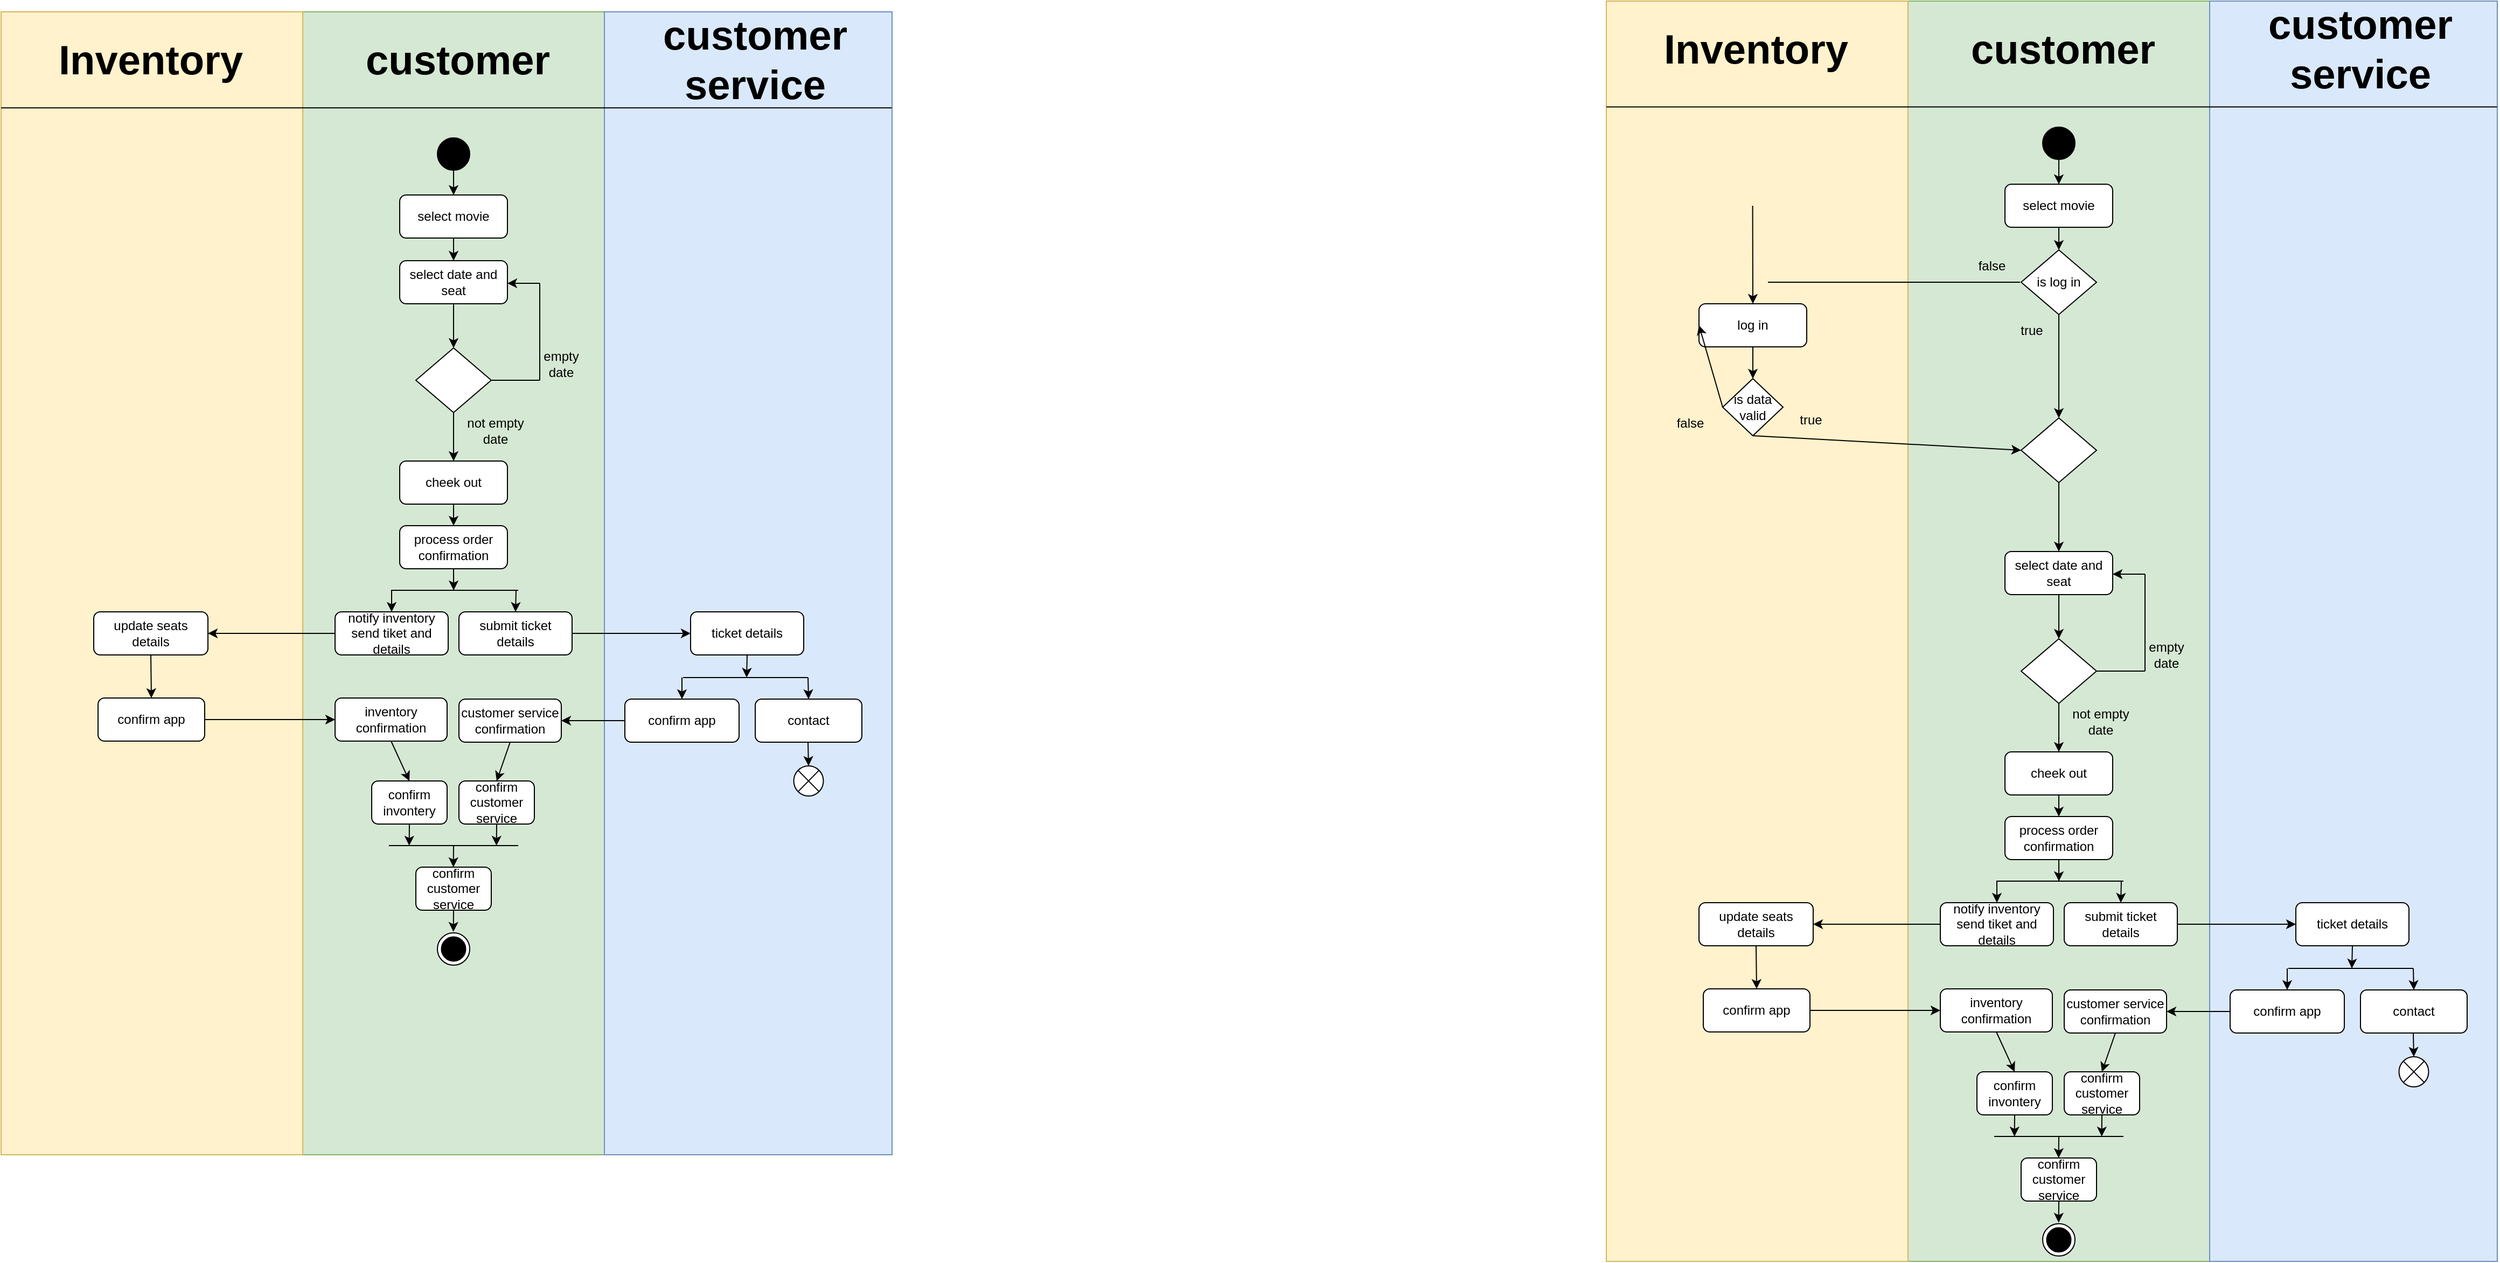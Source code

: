 <mxfile version="25.0.3">
  <diagram name="Page-1" id="kxVPLBATwL-lTFPLtfOb">
    <mxGraphModel dx="934" dy="1694" grid="1" gridSize="10" guides="1" tooltips="1" connect="1" arrows="1" fold="1" page="1" pageScale="1" pageWidth="827" pageHeight="1169" math="0" shadow="0">
      <root>
        <mxCell id="0" />
        <mxCell id="1" parent="0" />
        <mxCell id="Q16-iBj3WvuILZVPS6H7-122" value="" style="verticalLabelPosition=bottom;verticalAlign=top;html=1;shape=mxgraph.basic.rect;fillColor2=none;strokeWidth=1;size=20;indent=5;fillColor=#d5e8d4;strokeColor=#82b366;" parent="1" vertex="1">
          <mxGeometry x="280" width="280" height="1061" as="geometry" />
        </mxCell>
        <mxCell id="Q16-iBj3WvuILZVPS6H7-121" value="" style="verticalLabelPosition=bottom;verticalAlign=top;html=1;shape=mxgraph.basic.rect;fillColor2=none;strokeWidth=1;size=20;indent=5;fillColor=#dae8fc;strokeColor=#6c8ebf;" parent="1" vertex="1">
          <mxGeometry x="560" width="267" height="1061" as="geometry" />
        </mxCell>
        <mxCell id="Q16-iBj3WvuILZVPS6H7-120" value="" style="verticalLabelPosition=bottom;verticalAlign=top;html=1;shape=mxgraph.basic.rect;fillColor2=none;strokeWidth=1;size=20;indent=5;fillColor=#fff2cc;strokeColor=#d6b656;" parent="1" vertex="1">
          <mxGeometry width="280" height="1061" as="geometry" />
        </mxCell>
        <mxCell id="Q16-iBj3WvuILZVPS6H7-2" value="" style="ellipse;whiteSpace=wrap;html=1;aspect=fixed;strokeColor=default;fillColor=#000000;" parent="1" vertex="1">
          <mxGeometry x="405" y="117" width="30" height="30" as="geometry" />
        </mxCell>
        <mxCell id="Q16-iBj3WvuILZVPS6H7-3" value="" style="endArrow=classic;html=1;rounded=0;strokeWidth=1;flowAnimation=0;entryX=0.5;entryY=0;entryDx=0;entryDy=0;exitX=0.5;exitY=1;exitDx=0;exitDy=0;" parent="1" source="Q16-iBj3WvuILZVPS6H7-2" target="Q16-iBj3WvuILZVPS6H7-4" edge="1">
          <mxGeometry width="50" height="50" relative="1" as="geometry">
            <mxPoint x="419.88" y="147" as="sourcePoint" />
            <mxPoint x="419.92" y="167" as="targetPoint" />
          </mxGeometry>
        </mxCell>
        <mxCell id="Q16-iBj3WvuILZVPS6H7-4" value="select movie" style="rounded=1;whiteSpace=wrap;html=1;" parent="1" vertex="1">
          <mxGeometry x="370" y="170" width="100" height="40" as="geometry" />
        </mxCell>
        <mxCell id="Q16-iBj3WvuILZVPS6H7-5" value="" style="endArrow=classic;html=1;rounded=0;entryX=0.5;entryY=0;entryDx=0;entryDy=0;exitX=0.5;exitY=1;exitDx=0;exitDy=0;" parent="1" source="kdGe8gPKuoPQ01e6E0B5-7" target="Q16-iBj3WvuILZVPS6H7-8" edge="1">
          <mxGeometry width="50" height="50" relative="1" as="geometry">
            <mxPoint x="420" y="291" as="sourcePoint" />
            <mxPoint x="420" y="467" as="targetPoint" />
          </mxGeometry>
        </mxCell>
        <mxCell id="Q16-iBj3WvuILZVPS6H7-8" value="cheek out" style="rounded=1;whiteSpace=wrap;html=1;" parent="1" vertex="1">
          <mxGeometry x="370" y="417" width="100" height="40" as="geometry" />
        </mxCell>
        <mxCell id="Q16-iBj3WvuILZVPS6H7-20" value="" style="endArrow=classic;html=1;rounded=0;entryX=0.5;entryY=0;entryDx=0;entryDy=0;exitX=0.5;exitY=1;exitDx=0;exitDy=0;" parent="1" source="Q16-iBj3WvuILZVPS6H7-8" edge="1">
          <mxGeometry width="50" height="50" relative="1" as="geometry">
            <mxPoint x="420" y="457" as="sourcePoint" />
            <mxPoint x="420" y="477" as="targetPoint" />
          </mxGeometry>
        </mxCell>
        <mxCell id="Q16-iBj3WvuILZVPS6H7-90" value="" style="edgeStyle=orthogonalEdgeStyle;rounded=0;orthogonalLoop=1;jettySize=auto;html=1;" parent="1" source="Q16-iBj3WvuILZVPS6H7-45" target="Q16-iBj3WvuILZVPS6H7-51" edge="1">
          <mxGeometry relative="1" as="geometry" />
        </mxCell>
        <mxCell id="Q16-iBj3WvuILZVPS6H7-45" value="process order confirmation" style="rounded=1;whiteSpace=wrap;html=1;shadow=0;glass=0;" parent="1" vertex="1">
          <mxGeometry x="370" y="477" width="100" height="40" as="geometry" />
        </mxCell>
        <mxCell id="Q16-iBj3WvuILZVPS6H7-46" value="" style="endArrow=classic;html=1;rounded=0;exitX=0.5;exitY=1;exitDx=0;exitDy=0;" parent="1" source="Q16-iBj3WvuILZVPS6H7-45" edge="1">
          <mxGeometry width="50" height="50" relative="1" as="geometry">
            <mxPoint x="419.78" y="517" as="sourcePoint" />
            <mxPoint x="420.07" y="537" as="targetPoint" />
          </mxGeometry>
        </mxCell>
        <mxCell id="Q16-iBj3WvuILZVPS6H7-47" value="" style="endArrow=none;html=1;rounded=0;" parent="1" edge="1">
          <mxGeometry width="50" height="50" relative="1" as="geometry">
            <mxPoint x="380" y="537" as="sourcePoint" />
            <mxPoint x="480" y="537" as="targetPoint" />
          </mxGeometry>
        </mxCell>
        <mxCell id="Q16-iBj3WvuILZVPS6H7-49" value="" style="endArrow=classic;html=1;rounded=0;entryX=0.5;entryY=0;entryDx=0;entryDy=0;" parent="1" target="Q16-iBj3WvuILZVPS6H7-50" edge="1">
          <mxGeometry width="50" height="50" relative="1" as="geometry">
            <mxPoint x="478" y="537" as="sourcePoint" />
            <mxPoint x="460.07" y="557" as="targetPoint" />
          </mxGeometry>
        </mxCell>
        <mxCell id="Q16-iBj3WvuILZVPS6H7-50" value="submit ticket details" style="rounded=1;whiteSpace=wrap;html=1;" parent="1" vertex="1">
          <mxGeometry x="425" y="557" width="105" height="40" as="geometry" />
        </mxCell>
        <mxCell id="Q16-iBj3WvuILZVPS6H7-70" value="" style="edgeStyle=orthogonalEdgeStyle;rounded=0;orthogonalLoop=1;jettySize=auto;html=1;exitX=0;exitY=0.5;exitDx=0;exitDy=0;entryX=1;entryY=0.5;entryDx=0;entryDy=0;" parent="1" source="Q16-iBj3WvuILZVPS6H7-51" target="Q16-iBj3WvuILZVPS6H7-69" edge="1">
          <mxGeometry relative="1" as="geometry">
            <mxPoint x="289" y="577" as="sourcePoint" />
          </mxGeometry>
        </mxCell>
        <mxCell id="Q16-iBj3WvuILZVPS6H7-51" value="notify inventory send tiket and details" style="rounded=1;whiteSpace=wrap;html=1;" parent="1" vertex="1">
          <mxGeometry x="310" y="557" width="105" height="40" as="geometry" />
        </mxCell>
        <mxCell id="Q16-iBj3WvuILZVPS6H7-69" value="update seats details" style="rounded=1;whiteSpace=wrap;html=1;" parent="1" vertex="1">
          <mxGeometry x="86" y="557" width="106" height="40" as="geometry" />
        </mxCell>
        <mxCell id="Q16-iBj3WvuILZVPS6H7-82" value="" style="endArrow=classic;html=1;rounded=0;exitX=0.5;exitY=1;exitDx=0;exitDy=0;entryX=0.5;entryY=0;entryDx=0;entryDy=0;" parent="1" source="Q16-iBj3WvuILZVPS6H7-69" edge="1" target="Q16-iBj3WvuILZVPS6H7-89">
          <mxGeometry width="50" height="50" relative="1" as="geometry">
            <mxPoint x="140.39" y="597" as="sourcePoint" />
            <mxPoint x="139" y="617" as="targetPoint" />
          </mxGeometry>
        </mxCell>
        <mxCell id="Q16-iBj3WvuILZVPS6H7-89" value="confirm app" style="rounded=1;whiteSpace=wrap;html=1;" parent="1" vertex="1">
          <mxGeometry x="90" y="637" width="99" height="40" as="geometry" />
        </mxCell>
        <mxCell id="Q16-iBj3WvuILZVPS6H7-94" value="customer service confirmation" style="rounded=1;whiteSpace=wrap;html=1;" parent="1" vertex="1">
          <mxGeometry x="425" y="638" width="95" height="40" as="geometry" />
        </mxCell>
        <mxCell id="Q16-iBj3WvuILZVPS6H7-95" value="inventory confirmation" style="rounded=1;whiteSpace=wrap;html=1;" parent="1" vertex="1">
          <mxGeometry x="310" y="637" width="104" height="40" as="geometry" />
        </mxCell>
        <mxCell id="Q16-iBj3WvuILZVPS6H7-97" value="" style="endArrow=classic;html=1;rounded=0;entryX=0;entryY=0.5;entryDx=0;entryDy=0;exitX=1;exitY=0.5;exitDx=0;exitDy=0;" parent="1" source="Q16-iBj3WvuILZVPS6H7-89" target="Q16-iBj3WvuILZVPS6H7-95" edge="1">
          <mxGeometry width="50" height="50" relative="1" as="geometry">
            <mxPoint x="310" y="657" as="sourcePoint" />
            <mxPoint x="320" y="656.8" as="targetPoint" />
          </mxGeometry>
        </mxCell>
        <mxCell id="Q16-iBj3WvuILZVPS6H7-98" value="" style="endArrow=classic;html=1;rounded=0;exitX=0.5;exitY=1;exitDx=0;exitDy=0;entryX=0.5;entryY=0;entryDx=0;entryDy=0;" parent="1" source="Q16-iBj3WvuILZVPS6H7-94" target="Q16-iBj3WvuILZVPS6H7-101" edge="1">
          <mxGeometry width="50" height="50" relative="1" as="geometry">
            <mxPoint x="459.82" y="677" as="sourcePoint" />
            <mxPoint x="459.82" y="697" as="targetPoint" />
          </mxGeometry>
        </mxCell>
        <mxCell id="Q16-iBj3WvuILZVPS6H7-99" value="" style="endArrow=classic;html=1;rounded=0;exitX=0.5;exitY=1;exitDx=0;exitDy=0;entryX=0.5;entryY=0;entryDx=0;entryDy=0;" parent="1" source="Q16-iBj3WvuILZVPS6H7-95" target="Q16-iBj3WvuILZVPS6H7-102" edge="1">
          <mxGeometry width="50" height="50" relative="1" as="geometry">
            <mxPoint x="379" y="677" as="sourcePoint" />
            <mxPoint x="378.82" y="697" as="targetPoint" />
          </mxGeometry>
        </mxCell>
        <mxCell id="Q16-iBj3WvuILZVPS6H7-101" value="confirm&lt;div&gt;customer service&lt;/div&gt;" style="rounded=1;whiteSpace=wrap;html=1;" parent="1" vertex="1">
          <mxGeometry x="425" y="714" width="70" height="40" as="geometry" />
        </mxCell>
        <mxCell id="Q16-iBj3WvuILZVPS6H7-102" value="confirm&lt;div&gt;invontery&lt;/div&gt;" style="rounded=1;whiteSpace=wrap;html=1;" parent="1" vertex="1">
          <mxGeometry x="344" y="714" width="70" height="40" as="geometry" />
        </mxCell>
        <mxCell id="Q16-iBj3WvuILZVPS6H7-104" value="" style="endArrow=classic;html=1;rounded=0;exitX=0.5;exitY=1;exitDx=0;exitDy=0;" parent="1" source="Q16-iBj3WvuILZVPS6H7-101" edge="1">
          <mxGeometry width="50" height="50" relative="1" as="geometry">
            <mxPoint x="460" y="754" as="sourcePoint" />
            <mxPoint x="459.82" y="774" as="targetPoint" />
          </mxGeometry>
        </mxCell>
        <mxCell id="Q16-iBj3WvuILZVPS6H7-105" value="" style="endArrow=classic;html=1;rounded=0;exitX=0.5;exitY=1;exitDx=0;exitDy=0;" parent="1" source="Q16-iBj3WvuILZVPS6H7-102" edge="1">
          <mxGeometry width="50" height="50" relative="1" as="geometry">
            <mxPoint x="379" y="754" as="sourcePoint" />
            <mxPoint x="378.82" y="774" as="targetPoint" />
          </mxGeometry>
        </mxCell>
        <mxCell id="Q16-iBj3WvuILZVPS6H7-106" value="" style="endArrow=none;html=1;rounded=0;" parent="1" edge="1">
          <mxGeometry width="50" height="50" relative="1" as="geometry">
            <mxPoint x="360" y="774" as="sourcePoint" />
            <mxPoint x="480" y="774" as="targetPoint" />
          </mxGeometry>
        </mxCell>
        <mxCell id="Q16-iBj3WvuILZVPS6H7-107" value="" style="endArrow=classic;html=1;rounded=0;exitX=0.5;exitY=1;exitDx=0;exitDy=0;" parent="1" edge="1">
          <mxGeometry width="50" height="50" relative="1" as="geometry">
            <mxPoint x="420" y="774" as="sourcePoint" />
            <mxPoint x="419.82" y="794" as="targetPoint" />
          </mxGeometry>
        </mxCell>
        <mxCell id="Q16-iBj3WvuILZVPS6H7-108" value="confirm&lt;div&gt;customer service&lt;/div&gt;" style="rounded=1;whiteSpace=wrap;html=1;" parent="1" vertex="1">
          <mxGeometry x="385" y="794" width="70" height="40" as="geometry" />
        </mxCell>
        <mxCell id="Q16-iBj3WvuILZVPS6H7-111" value="" style="endArrow=classic;html=1;rounded=0;exitX=0.5;exitY=1;exitDx=0;exitDy=0;" parent="1" edge="1">
          <mxGeometry width="50" height="50" relative="1" as="geometry">
            <mxPoint x="420" y="834" as="sourcePoint" />
            <mxPoint x="419.82" y="854" as="targetPoint" />
            <Array as="points">
              <mxPoint x="420" y="834" />
            </Array>
          </mxGeometry>
        </mxCell>
        <mxCell id="Q16-iBj3WvuILZVPS6H7-124" value="" style="endArrow=none;html=1;rounded=0;entryX=0.999;entryY=0.084;entryDx=0;entryDy=0;entryPerimeter=0;exitX=0;exitY=0.084;exitDx=0;exitDy=0;exitPerimeter=0;" parent="1" source="Q16-iBj3WvuILZVPS6H7-120" target="Q16-iBj3WvuILZVPS6H7-121" edge="1">
          <mxGeometry width="50" height="50" relative="1" as="geometry">
            <mxPoint x="2" y="100" as="sourcePoint" />
            <mxPoint x="823.126" y="96.551" as="targetPoint" />
          </mxGeometry>
        </mxCell>
        <mxCell id="Q16-iBj3WvuILZVPS6H7-125" value="&lt;font&gt;Inventory&lt;/font&gt;" style="text;html=1;align=center;verticalAlign=middle;whiteSpace=wrap;rounded=0;fontStyle=1;fontSize=38;" parent="1" vertex="1">
          <mxGeometry x="43" y="30" width="192" height="30" as="geometry" />
        </mxCell>
        <mxCell id="Q16-iBj3WvuILZVPS6H7-126" value="&lt;font&gt;customer&lt;/font&gt;&lt;span style=&quot;color: rgba(0, 0, 0, 0); font-family: monospace; font-weight: 400; text-align: start; text-wrap-mode: nowrap; font-size: 0px;&quot;&gt;%3CmxGraphModel%3E%3Croot%3E%3CmxCell%20id%3D%220%22%2F%3E%3CmxCell%20id%3D%221%22%20parent%3D%220%22%2F%3E%3CmxCell%20id%3D%222%22%20value%3D%22%26lt%3Bfont%26gt%3BInventory%26lt%3B%2Ffont%26gt%3B%22%20style%3D%22text%3Bhtml%3D1%3Balign%3Dcenter%3BverticalAlign%3Dmiddle%3BwhiteSpace%3Dwrap%3Brounded%3D0%3BfontStyle%3D1%3BfontSize%3D38%3B%22%20vertex%3D%221%22%20parent%3D%221%22%3E%3CmxGeometry%20x%3D%2243%22%20y%3D%2230%22%20width%3D%22192%22%20height%3D%2230%22%20as%3D%22geometry%22%2F%3E%3C%2FmxCell%3E%3C%2Froot%3E%3C%2FmxGraphModel%3E&lt;/span&gt;" style="text;html=1;align=center;verticalAlign=middle;whiteSpace=wrap;rounded=0;fontStyle=1;fontSize=38;" parent="1" vertex="1">
          <mxGeometry x="328" y="30" width="192" height="30" as="geometry" />
        </mxCell>
        <mxCell id="Q16-iBj3WvuILZVPS6H7-127" value="customer service" style="text;html=1;align=center;verticalAlign=middle;whiteSpace=wrap;rounded=0;fontStyle=1;fontSize=38;" parent="1" vertex="1">
          <mxGeometry x="604" y="30" width="192" height="30" as="geometry" />
        </mxCell>
        <mxCell id="Q16-iBj3WvuILZVPS6H7-129" value="" style="ellipse;whiteSpace=wrap;html=1;aspect=fixed;fillColor=#FFFFFF;" parent="1" vertex="1">
          <mxGeometry x="405" y="855" width="30" height="30" as="geometry" />
        </mxCell>
        <mxCell id="uWAsY4eUGRDvIrfDlokK-1" value="" style="endArrow=classic;html=1;rounded=0;exitX=1;exitY=0.5;exitDx=0;exitDy=0;entryX=0;entryY=0.5;entryDx=0;entryDy=0;" parent="1" source="Q16-iBj3WvuILZVPS6H7-50" target="uWAsY4eUGRDvIrfDlokK-2" edge="1">
          <mxGeometry width="50" height="50" relative="1" as="geometry">
            <mxPoint x="560" y="590" as="sourcePoint" />
            <mxPoint x="610" y="540" as="targetPoint" />
          </mxGeometry>
        </mxCell>
        <mxCell id="uWAsY4eUGRDvIrfDlokK-2" value="ticket details" style="rounded=1;whiteSpace=wrap;html=1;" parent="1" vertex="1">
          <mxGeometry x="640" y="557" width="105" height="40" as="geometry" />
        </mxCell>
        <mxCell id="uWAsY4eUGRDvIrfDlokK-3" value="" style="endArrow=classic;html=1;rounded=0;exitX=0.5;exitY=1;exitDx=0;exitDy=0;" parent="1" source="uWAsY4eUGRDvIrfDlokK-2" edge="1">
          <mxGeometry width="50" height="50" relative="1" as="geometry">
            <mxPoint x="692.5" y="594" as="sourcePoint" />
            <mxPoint x="692" y="618" as="targetPoint" />
          </mxGeometry>
        </mxCell>
        <mxCell id="uWAsY4eUGRDvIrfDlokK-4" value="" style="endArrow=none;html=1;rounded=0;" parent="1" edge="1">
          <mxGeometry width="50" height="50" relative="1" as="geometry">
            <mxPoint x="633" y="618" as="sourcePoint" />
            <mxPoint x="749" y="618" as="targetPoint" />
          </mxGeometry>
        </mxCell>
        <mxCell id="uWAsY4eUGRDvIrfDlokK-5" value="" style="endArrow=classic;html=1;rounded=0;entryX=0.5;entryY=0;entryDx=0;entryDy=0;" parent="1" target="uWAsY4eUGRDvIrfDlokK-7" edge="1">
          <mxGeometry width="50" height="50" relative="1" as="geometry">
            <mxPoint x="632" y="618" as="sourcePoint" />
            <mxPoint x="652.9" y="638" as="targetPoint" />
          </mxGeometry>
        </mxCell>
        <mxCell id="uWAsY4eUGRDvIrfDlokK-6" value="" style="endArrow=classic;html=1;rounded=0;entryX=0.5;entryY=0;entryDx=0;entryDy=0;" parent="1" target="uWAsY4eUGRDvIrfDlokK-9" edge="1">
          <mxGeometry width="50" height="50" relative="1" as="geometry">
            <mxPoint x="749" y="618" as="sourcePoint" />
            <mxPoint x="749.81" y="638" as="targetPoint" />
          </mxGeometry>
        </mxCell>
        <mxCell id="uWAsY4eUGRDvIrfDlokK-15" value="" style="edgeStyle=orthogonalEdgeStyle;rounded=0;orthogonalLoop=1;jettySize=auto;html=1;" parent="1" source="uWAsY4eUGRDvIrfDlokK-7" target="Q16-iBj3WvuILZVPS6H7-94" edge="1">
          <mxGeometry relative="1" as="geometry" />
        </mxCell>
        <mxCell id="uWAsY4eUGRDvIrfDlokK-7" value="confirm app" style="rounded=1;whiteSpace=wrap;html=1;" parent="1" vertex="1">
          <mxGeometry x="579" y="638" width="106" height="40" as="geometry" />
        </mxCell>
        <mxCell id="uWAsY4eUGRDvIrfDlokK-8" value="" style="endArrow=classic;html=1;rounded=0;entryX=0.5;entryY=0;entryDx=0;entryDy=0;exitX=0.5;exitY=1;exitDx=0;exitDy=0;" parent="1" target="kdGe8gPKuoPQ01e6E0B5-14" edge="1">
          <mxGeometry width="50" height="50" relative="1" as="geometry">
            <mxPoint x="749" y="678" as="sourcePoint" />
            <mxPoint x="749" y="702" as="targetPoint" />
          </mxGeometry>
        </mxCell>
        <mxCell id="uWAsY4eUGRDvIrfDlokK-9" value="contact" style="rounded=1;whiteSpace=wrap;html=1;" parent="1" vertex="1">
          <mxGeometry x="700" y="638" width="99" height="40" as="geometry" />
        </mxCell>
        <mxCell id="kdGe8gPKuoPQ01e6E0B5-1" value="" style="ellipse;whiteSpace=wrap;html=1;aspect=fixed;fillColor=#000000;strokeColor=default;" vertex="1" parent="1">
          <mxGeometry x="408.75" y="858.75" width="22.5" height="22.5" as="geometry" />
        </mxCell>
        <mxCell id="kdGe8gPKuoPQ01e6E0B5-2" value="select date and seat&lt;span style=&quot;color: rgba(0, 0, 0, 0); font-family: monospace; font-size: 0px; text-align: start; text-wrap-mode: nowrap;&quot;&gt;%3CmxGraphModel%3E%3Croot%3E%3CmxCell%20id%3D%220%22%2F%3E%3CmxCell%20id%3D%221%22%20parent%3D%220%22%2F%3E%3CmxCell%20id%3D%222%22%20value%3D%22%22%20style%3D%22endArrow%3Dclassic%3Bhtml%3D1%3Brounded%3D0%3BstrokeWidth%3D1%3BflowAnimation%3D0%3BentryX%3D0.5%3BentryY%3D0%3BentryDx%3D0%3BentryDy%3D0%3BexitX%3D0.5%3BexitY%3D1%3BexitDx%3D0%3BexitDy%3D0%3B%22%20edge%3D%221%22%20parent%3D%221%22%3E%3CmxGeometry%20width%3D%2250%22%20height%3D%2250%22%20relative%3D%221%22%20as%3D%22geometry%22%3E%3CmxPoint%20x%3D%22420%22%20y%3D%22147%22%20as%3D%22sourcePoint%22%2F%3E%3CmxPoint%20x%3D%22420%22%20y%3D%22170%22%20as%3D%22targetPoint%22%2F%3E%3C%2FmxGeometry%3E%3C%2FmxCell%3E%3C%2Froot%3E%3C%2FmxGraphModel%3E&lt;/span&gt;&lt;span style=&quot;color: rgba(0, 0, 0, 0); font-family: monospace; font-size: 0px; text-align: start; text-wrap-mode: nowrap;&quot;&gt;%3CmxGraphModel%3E%3Croot%3E%3CmxCell%20id%3D%220%22%2F%3E%3CmxCell%20id%3D%221%22%20parent%3D%220%22%2F%3E%3CmxCell%20id%3D%222%22%20value%3D%22%22%20style%3D%22endArrow%3Dclassic%3Bhtml%3D1%3Brounded%3D0%3BstrokeWidth%3D1%3BflowAnimation%3D0%3BentryX%3D0.5%3BentryY%3D0%3BentryDx%3D0%3BentryDy%3D0%3BexitX%3D0.5%3BexitY%3D1%3BexitDx%3D0%3BexitDy%3D0%3B%22%20edge%3D%221%22%20parent%3D%221%22%3E%3CmxGeometry%20width%3D%2250%22%20height%3D%2250%22%20relative%3D%221%22%20as%3D%22geometry%22%3E%3CmxPoint%20x%3D%22420%22%20y%3D%22147%22%20as%3D%22sourcePoint%22%2F%3E%3CmxPoint%20x%3D%22420%22%20y%3D%22170%22%20as%3D%22targetPoint%22%2F%3E%3C%2FmxGeometry%3E%3C%2FmxCell%3E%3C%2Froot%3E%3C%2FmxGraphModel%3E&lt;/span&gt;" style="rounded=1;whiteSpace=wrap;html=1;" vertex="1" parent="1">
          <mxGeometry x="370" y="231" width="100" height="40" as="geometry" />
        </mxCell>
        <mxCell id="kdGe8gPKuoPQ01e6E0B5-4" value="" style="endArrow=classic;html=1;rounded=0;strokeWidth=1;flowAnimation=0;entryX=0.5;entryY=0;entryDx=0;entryDy=0;exitX=0.5;exitY=1;exitDx=0;exitDy=0;" edge="1" parent="1" source="Q16-iBj3WvuILZVPS6H7-4" target="kdGe8gPKuoPQ01e6E0B5-2">
          <mxGeometry width="50" height="50" relative="1" as="geometry">
            <mxPoint x="430" y="210" as="sourcePoint" />
            <mxPoint x="430" y="233" as="targetPoint" />
          </mxGeometry>
        </mxCell>
        <mxCell id="kdGe8gPKuoPQ01e6E0B5-7" value="" style="rhombus;whiteSpace=wrap;html=1;" vertex="1" parent="1">
          <mxGeometry x="385" y="312" width="70" height="60" as="geometry" />
        </mxCell>
        <mxCell id="kdGe8gPKuoPQ01e6E0B5-8" value="" style="endArrow=classic;html=1;rounded=0;entryX=0.5;entryY=0;entryDx=0;entryDy=0;exitX=0.5;exitY=1;exitDx=0;exitDy=0;" edge="1" parent="1" source="kdGe8gPKuoPQ01e6E0B5-2" target="kdGe8gPKuoPQ01e6E0B5-7">
          <mxGeometry width="50" height="50" relative="1" as="geometry">
            <mxPoint x="420" y="330" as="sourcePoint" />
            <mxPoint x="430" y="535" as="targetPoint" />
          </mxGeometry>
        </mxCell>
        <mxCell id="kdGe8gPKuoPQ01e6E0B5-9" value="" style="endArrow=classic;html=1;rounded=0;entryX=1;entryY=0.5;entryDx=0;entryDy=0;" edge="1" parent="1">
          <mxGeometry width="50" height="50" relative="1" as="geometry">
            <mxPoint x="500" y="252" as="sourcePoint" />
            <mxPoint x="470" y="252" as="targetPoint" />
          </mxGeometry>
        </mxCell>
        <mxCell id="kdGe8gPKuoPQ01e6E0B5-10" value="" style="endArrow=none;html=1;rounded=0;exitX=1;exitY=0.5;exitDx=0;exitDy=0;" edge="1" parent="1" source="kdGe8gPKuoPQ01e6E0B5-7">
          <mxGeometry width="50" height="50" relative="1" as="geometry">
            <mxPoint x="500" y="352" as="sourcePoint" />
            <mxPoint x="500" y="342" as="targetPoint" />
          </mxGeometry>
        </mxCell>
        <mxCell id="kdGe8gPKuoPQ01e6E0B5-11" value="" style="endArrow=none;html=1;rounded=0;" edge="1" parent="1">
          <mxGeometry width="50" height="50" relative="1" as="geometry">
            <mxPoint x="500" y="252" as="sourcePoint" />
            <mxPoint x="500" y="342" as="targetPoint" />
          </mxGeometry>
        </mxCell>
        <mxCell id="kdGe8gPKuoPQ01e6E0B5-12" value="empty date" style="text;html=1;align=center;verticalAlign=middle;whiteSpace=wrap;rounded=0;" vertex="1" parent="1">
          <mxGeometry x="490" y="312" width="60" height="30" as="geometry" />
        </mxCell>
        <mxCell id="kdGe8gPKuoPQ01e6E0B5-14" value="" style="shape=sumEllipse;perimeter=ellipsePerimeter;whiteSpace=wrap;html=1;backgroundOutline=1;" vertex="1" parent="1">
          <mxGeometry x="735.75" y="700" width="27.5" height="28" as="geometry" />
        </mxCell>
        <mxCell id="kdGe8gPKuoPQ01e6E0B5-15" value="not empty date" style="text;html=1;align=center;verticalAlign=middle;whiteSpace=wrap;rounded=0;" vertex="1" parent="1">
          <mxGeometry x="429" y="374" width="60" height="30" as="geometry" />
        </mxCell>
        <mxCell id="kdGe8gPKuoPQ01e6E0B5-17" value="" style="verticalLabelPosition=bottom;verticalAlign=top;html=1;shape=mxgraph.basic.rect;fillColor2=none;strokeWidth=1;size=20;indent=5;fillColor=#d5e8d4;strokeColor=#82b366;" vertex="1" parent="1">
          <mxGeometry x="1770" y="-10" width="280" height="1170" as="geometry" />
        </mxCell>
        <mxCell id="kdGe8gPKuoPQ01e6E0B5-18" value="" style="verticalLabelPosition=bottom;verticalAlign=top;html=1;shape=mxgraph.basic.rect;fillColor2=none;strokeWidth=1;size=20;indent=5;fillColor=#dae8fc;strokeColor=#6c8ebf;" vertex="1" parent="1">
          <mxGeometry x="2050" y="-10" width="267" height="1170" as="geometry" />
        </mxCell>
        <mxCell id="kdGe8gPKuoPQ01e6E0B5-19" value="" style="verticalLabelPosition=bottom;verticalAlign=top;html=1;shape=mxgraph.basic.rect;fillColor2=none;strokeWidth=1;size=20;indent=5;fillColor=#fff2cc;strokeColor=#d6b656;" vertex="1" parent="1">
          <mxGeometry x="1490" y="-10" width="280" height="1170" as="geometry" />
        </mxCell>
        <mxCell id="kdGe8gPKuoPQ01e6E0B5-20" value="" style="ellipse;whiteSpace=wrap;html=1;aspect=fixed;strokeColor=default;fillColor=#000000;" vertex="1" parent="1">
          <mxGeometry x="1895" y="107" width="30" height="30" as="geometry" />
        </mxCell>
        <mxCell id="kdGe8gPKuoPQ01e6E0B5-21" value="" style="endArrow=classic;html=1;rounded=0;strokeWidth=1;flowAnimation=0;entryX=0.5;entryY=0;entryDx=0;entryDy=0;exitX=0.5;exitY=1;exitDx=0;exitDy=0;" edge="1" parent="1" source="kdGe8gPKuoPQ01e6E0B5-20" target="kdGe8gPKuoPQ01e6E0B5-22">
          <mxGeometry width="50" height="50" relative="1" as="geometry">
            <mxPoint x="1909.88" y="137" as="sourcePoint" />
            <mxPoint x="1909.92" y="157" as="targetPoint" />
          </mxGeometry>
        </mxCell>
        <mxCell id="kdGe8gPKuoPQ01e6E0B5-22" value="select movie" style="rounded=1;whiteSpace=wrap;html=1;" vertex="1" parent="1">
          <mxGeometry x="1860" y="160" width="100" height="40" as="geometry" />
        </mxCell>
        <mxCell id="kdGe8gPKuoPQ01e6E0B5-23" value="" style="endArrow=classic;html=1;rounded=0;entryX=0.5;entryY=0;entryDx=0;entryDy=0;exitX=0.5;exitY=1;exitDx=0;exitDy=0;" edge="1" parent="1" source="kdGe8gPKuoPQ01e6E0B5-68" target="kdGe8gPKuoPQ01e6E0B5-24">
          <mxGeometry width="50" height="50" relative="1" as="geometry">
            <mxPoint x="1910" y="561" as="sourcePoint" />
            <mxPoint x="1910" y="737" as="targetPoint" />
          </mxGeometry>
        </mxCell>
        <mxCell id="kdGe8gPKuoPQ01e6E0B5-24" value="cheek out" style="rounded=1;whiteSpace=wrap;html=1;" vertex="1" parent="1">
          <mxGeometry x="1860" y="687" width="100" height="40" as="geometry" />
        </mxCell>
        <mxCell id="kdGe8gPKuoPQ01e6E0B5-25" value="" style="endArrow=classic;html=1;rounded=0;entryX=0.5;entryY=0;entryDx=0;entryDy=0;exitX=0.5;exitY=1;exitDx=0;exitDy=0;" edge="1" parent="1" source="kdGe8gPKuoPQ01e6E0B5-24">
          <mxGeometry width="50" height="50" relative="1" as="geometry">
            <mxPoint x="1910" y="727" as="sourcePoint" />
            <mxPoint x="1910" y="747" as="targetPoint" />
          </mxGeometry>
        </mxCell>
        <mxCell id="kdGe8gPKuoPQ01e6E0B5-26" value="" style="edgeStyle=orthogonalEdgeStyle;rounded=0;orthogonalLoop=1;jettySize=auto;html=1;" edge="1" parent="1" source="kdGe8gPKuoPQ01e6E0B5-27" target="kdGe8gPKuoPQ01e6E0B5-33">
          <mxGeometry relative="1" as="geometry" />
        </mxCell>
        <mxCell id="kdGe8gPKuoPQ01e6E0B5-27" value="process order confirmation" style="rounded=1;whiteSpace=wrap;html=1;shadow=0;glass=0;" vertex="1" parent="1">
          <mxGeometry x="1860" y="747" width="100" height="40" as="geometry" />
        </mxCell>
        <mxCell id="kdGe8gPKuoPQ01e6E0B5-28" value="" style="endArrow=classic;html=1;rounded=0;exitX=0.5;exitY=1;exitDx=0;exitDy=0;" edge="1" parent="1" source="kdGe8gPKuoPQ01e6E0B5-27">
          <mxGeometry width="50" height="50" relative="1" as="geometry">
            <mxPoint x="1909.78" y="787" as="sourcePoint" />
            <mxPoint x="1910.07" y="807" as="targetPoint" />
          </mxGeometry>
        </mxCell>
        <mxCell id="kdGe8gPKuoPQ01e6E0B5-29" value="" style="endArrow=none;html=1;rounded=0;" edge="1" parent="1">
          <mxGeometry width="50" height="50" relative="1" as="geometry">
            <mxPoint x="1870" y="807" as="sourcePoint" />
            <mxPoint x="1970" y="807" as="targetPoint" />
          </mxGeometry>
        </mxCell>
        <mxCell id="kdGe8gPKuoPQ01e6E0B5-30" value="" style="endArrow=classic;html=1;rounded=0;entryX=0.5;entryY=0;entryDx=0;entryDy=0;" edge="1" parent="1" target="kdGe8gPKuoPQ01e6E0B5-31">
          <mxGeometry width="50" height="50" relative="1" as="geometry">
            <mxPoint x="1968" y="807" as="sourcePoint" />
            <mxPoint x="1950.07" y="827" as="targetPoint" />
          </mxGeometry>
        </mxCell>
        <mxCell id="kdGe8gPKuoPQ01e6E0B5-31" value="submit ticket details" style="rounded=1;whiteSpace=wrap;html=1;" vertex="1" parent="1">
          <mxGeometry x="1915" y="827" width="105" height="40" as="geometry" />
        </mxCell>
        <mxCell id="kdGe8gPKuoPQ01e6E0B5-32" value="" style="edgeStyle=orthogonalEdgeStyle;rounded=0;orthogonalLoop=1;jettySize=auto;html=1;exitX=0;exitY=0.5;exitDx=0;exitDy=0;entryX=1;entryY=0.5;entryDx=0;entryDy=0;" edge="1" parent="1" source="kdGe8gPKuoPQ01e6E0B5-33" target="kdGe8gPKuoPQ01e6E0B5-34">
          <mxGeometry relative="1" as="geometry">
            <mxPoint x="1779" y="847" as="sourcePoint" />
          </mxGeometry>
        </mxCell>
        <mxCell id="kdGe8gPKuoPQ01e6E0B5-33" value="notify inventory send tiket and details" style="rounded=1;whiteSpace=wrap;html=1;" vertex="1" parent="1">
          <mxGeometry x="1800" y="827" width="105" height="40" as="geometry" />
        </mxCell>
        <mxCell id="kdGe8gPKuoPQ01e6E0B5-34" value="update seats details" style="rounded=1;whiteSpace=wrap;html=1;" vertex="1" parent="1">
          <mxGeometry x="1576" y="827" width="106" height="40" as="geometry" />
        </mxCell>
        <mxCell id="kdGe8gPKuoPQ01e6E0B5-35" value="" style="endArrow=classic;html=1;rounded=0;exitX=0.5;exitY=1;exitDx=0;exitDy=0;entryX=0.5;entryY=0;entryDx=0;entryDy=0;" edge="1" parent="1" source="kdGe8gPKuoPQ01e6E0B5-34" target="kdGe8gPKuoPQ01e6E0B5-36">
          <mxGeometry width="50" height="50" relative="1" as="geometry">
            <mxPoint x="1630.39" y="867" as="sourcePoint" />
            <mxPoint x="1629" y="887" as="targetPoint" />
          </mxGeometry>
        </mxCell>
        <mxCell id="kdGe8gPKuoPQ01e6E0B5-36" value="confirm app" style="rounded=1;whiteSpace=wrap;html=1;" vertex="1" parent="1">
          <mxGeometry x="1580" y="907" width="99" height="40" as="geometry" />
        </mxCell>
        <mxCell id="kdGe8gPKuoPQ01e6E0B5-37" value="customer service confirmation" style="rounded=1;whiteSpace=wrap;html=1;" vertex="1" parent="1">
          <mxGeometry x="1915" y="908" width="95" height="40" as="geometry" />
        </mxCell>
        <mxCell id="kdGe8gPKuoPQ01e6E0B5-38" value="inventory confirmation" style="rounded=1;whiteSpace=wrap;html=1;" vertex="1" parent="1">
          <mxGeometry x="1800" y="907" width="104" height="40" as="geometry" />
        </mxCell>
        <mxCell id="kdGe8gPKuoPQ01e6E0B5-39" value="" style="endArrow=classic;html=1;rounded=0;entryX=0;entryY=0.5;entryDx=0;entryDy=0;exitX=1;exitY=0.5;exitDx=0;exitDy=0;" edge="1" parent="1" source="kdGe8gPKuoPQ01e6E0B5-36" target="kdGe8gPKuoPQ01e6E0B5-38">
          <mxGeometry width="50" height="50" relative="1" as="geometry">
            <mxPoint x="1800" y="927" as="sourcePoint" />
            <mxPoint x="1810" y="926.8" as="targetPoint" />
          </mxGeometry>
        </mxCell>
        <mxCell id="kdGe8gPKuoPQ01e6E0B5-40" value="" style="endArrow=classic;html=1;rounded=0;exitX=0.5;exitY=1;exitDx=0;exitDy=0;entryX=0.5;entryY=0;entryDx=0;entryDy=0;" edge="1" parent="1" source="kdGe8gPKuoPQ01e6E0B5-37" target="kdGe8gPKuoPQ01e6E0B5-42">
          <mxGeometry width="50" height="50" relative="1" as="geometry">
            <mxPoint x="1949.82" y="947" as="sourcePoint" />
            <mxPoint x="1949.82" y="967" as="targetPoint" />
          </mxGeometry>
        </mxCell>
        <mxCell id="kdGe8gPKuoPQ01e6E0B5-41" value="" style="endArrow=classic;html=1;rounded=0;exitX=0.5;exitY=1;exitDx=0;exitDy=0;entryX=0.5;entryY=0;entryDx=0;entryDy=0;" edge="1" parent="1" source="kdGe8gPKuoPQ01e6E0B5-38" target="kdGe8gPKuoPQ01e6E0B5-43">
          <mxGeometry width="50" height="50" relative="1" as="geometry">
            <mxPoint x="1869" y="947" as="sourcePoint" />
            <mxPoint x="1868.82" y="967" as="targetPoint" />
          </mxGeometry>
        </mxCell>
        <mxCell id="kdGe8gPKuoPQ01e6E0B5-42" value="confirm&lt;div&gt;customer service&lt;/div&gt;" style="rounded=1;whiteSpace=wrap;html=1;" vertex="1" parent="1">
          <mxGeometry x="1915" y="984" width="70" height="40" as="geometry" />
        </mxCell>
        <mxCell id="kdGe8gPKuoPQ01e6E0B5-43" value="confirm&lt;div&gt;invontery&lt;/div&gt;" style="rounded=1;whiteSpace=wrap;html=1;" vertex="1" parent="1">
          <mxGeometry x="1834" y="984" width="70" height="40" as="geometry" />
        </mxCell>
        <mxCell id="kdGe8gPKuoPQ01e6E0B5-44" value="" style="endArrow=classic;html=1;rounded=0;exitX=0.5;exitY=1;exitDx=0;exitDy=0;" edge="1" parent="1" source="kdGe8gPKuoPQ01e6E0B5-42">
          <mxGeometry width="50" height="50" relative="1" as="geometry">
            <mxPoint x="1950" y="1024" as="sourcePoint" />
            <mxPoint x="1949.82" y="1044" as="targetPoint" />
          </mxGeometry>
        </mxCell>
        <mxCell id="kdGe8gPKuoPQ01e6E0B5-45" value="" style="endArrow=classic;html=1;rounded=0;exitX=0.5;exitY=1;exitDx=0;exitDy=0;" edge="1" parent="1" source="kdGe8gPKuoPQ01e6E0B5-43">
          <mxGeometry width="50" height="50" relative="1" as="geometry">
            <mxPoint x="1869" y="1024" as="sourcePoint" />
            <mxPoint x="1868.82" y="1044" as="targetPoint" />
          </mxGeometry>
        </mxCell>
        <mxCell id="kdGe8gPKuoPQ01e6E0B5-46" value="" style="endArrow=none;html=1;rounded=0;" edge="1" parent="1">
          <mxGeometry width="50" height="50" relative="1" as="geometry">
            <mxPoint x="1850" y="1044" as="sourcePoint" />
            <mxPoint x="1970" y="1044" as="targetPoint" />
          </mxGeometry>
        </mxCell>
        <mxCell id="kdGe8gPKuoPQ01e6E0B5-47" value="" style="endArrow=classic;html=1;rounded=0;exitX=0.5;exitY=1;exitDx=0;exitDy=0;" edge="1" parent="1">
          <mxGeometry width="50" height="50" relative="1" as="geometry">
            <mxPoint x="1910" y="1044" as="sourcePoint" />
            <mxPoint x="1909.82" y="1064" as="targetPoint" />
          </mxGeometry>
        </mxCell>
        <mxCell id="kdGe8gPKuoPQ01e6E0B5-48" value="confirm&lt;div&gt;customer service&lt;/div&gt;" style="rounded=1;whiteSpace=wrap;html=1;" vertex="1" parent="1">
          <mxGeometry x="1875" y="1064" width="70" height="40" as="geometry" />
        </mxCell>
        <mxCell id="kdGe8gPKuoPQ01e6E0B5-49" value="" style="endArrow=classic;html=1;rounded=0;exitX=0.5;exitY=1;exitDx=0;exitDy=0;" edge="1" parent="1">
          <mxGeometry width="50" height="50" relative="1" as="geometry">
            <mxPoint x="1910" y="1104" as="sourcePoint" />
            <mxPoint x="1909.82" y="1124" as="targetPoint" />
            <Array as="points">
              <mxPoint x="1910" y="1104" />
            </Array>
          </mxGeometry>
        </mxCell>
        <mxCell id="kdGe8gPKuoPQ01e6E0B5-50" value="" style="endArrow=none;html=1;rounded=0;entryX=0.999;entryY=0.084;entryDx=0;entryDy=0;entryPerimeter=0;exitX=0;exitY=0.084;exitDx=0;exitDy=0;exitPerimeter=0;" edge="1" parent="1" source="kdGe8gPKuoPQ01e6E0B5-19" target="kdGe8gPKuoPQ01e6E0B5-18">
          <mxGeometry width="50" height="50" relative="1" as="geometry">
            <mxPoint x="1492" y="90" as="sourcePoint" />
            <mxPoint x="2313.126" y="86.551" as="targetPoint" />
          </mxGeometry>
        </mxCell>
        <mxCell id="kdGe8gPKuoPQ01e6E0B5-51" value="&lt;font&gt;Inventory&lt;/font&gt;" style="text;html=1;align=center;verticalAlign=middle;whiteSpace=wrap;rounded=0;fontStyle=1;fontSize=38;" vertex="1" parent="1">
          <mxGeometry x="1533" y="20" width="192" height="30" as="geometry" />
        </mxCell>
        <mxCell id="kdGe8gPKuoPQ01e6E0B5-52" value="&lt;font&gt;customer&lt;/font&gt;&lt;span style=&quot;color: rgba(0, 0, 0, 0); font-family: monospace; font-weight: 400; text-align: start; text-wrap-mode: nowrap; font-size: 0px;&quot;&gt;%3CmxGraphModel%3E%3Croot%3E%3CmxCell%20id%3D%220%22%2F%3E%3CmxCell%20id%3D%221%22%20parent%3D%220%22%2F%3E%3CmxCell%20id%3D%222%22%20value%3D%22%26lt%3Bfont%26gt%3BInventory%26lt%3B%2Ffont%26gt%3B%22%20style%3D%22text%3Bhtml%3D1%3Balign%3Dcenter%3BverticalAlign%3Dmiddle%3BwhiteSpace%3Dwrap%3Brounded%3D0%3BfontStyle%3D1%3BfontSize%3D38%3B%22%20vertex%3D%221%22%20parent%3D%221%22%3E%3CmxGeometry%20x%3D%2243%22%20y%3D%2230%22%20width%3D%22192%22%20height%3D%2230%22%20as%3D%22geometry%22%2F%3E%3C%2FmxCell%3E%3C%2Froot%3E%3C%2FmxGraphModel%3E&lt;/span&gt;" style="text;html=1;align=center;verticalAlign=middle;whiteSpace=wrap;rounded=0;fontStyle=1;fontSize=38;" vertex="1" parent="1">
          <mxGeometry x="1818" y="20" width="192" height="30" as="geometry" />
        </mxCell>
        <mxCell id="kdGe8gPKuoPQ01e6E0B5-53" value="customer service" style="text;html=1;align=center;verticalAlign=middle;whiteSpace=wrap;rounded=0;fontStyle=1;fontSize=38;" vertex="1" parent="1">
          <mxGeometry x="2094" y="20" width="192" height="30" as="geometry" />
        </mxCell>
        <mxCell id="kdGe8gPKuoPQ01e6E0B5-54" value="" style="ellipse;whiteSpace=wrap;html=1;aspect=fixed;fillColor=#FFFFFF;" vertex="1" parent="1">
          <mxGeometry x="1895" y="1125" width="30" height="30" as="geometry" />
        </mxCell>
        <mxCell id="kdGe8gPKuoPQ01e6E0B5-55" value="" style="endArrow=classic;html=1;rounded=0;exitX=1;exitY=0.5;exitDx=0;exitDy=0;entryX=0;entryY=0.5;entryDx=0;entryDy=0;" edge="1" parent="1" source="kdGe8gPKuoPQ01e6E0B5-31" target="kdGe8gPKuoPQ01e6E0B5-56">
          <mxGeometry width="50" height="50" relative="1" as="geometry">
            <mxPoint x="2050" y="860" as="sourcePoint" />
            <mxPoint x="2100" y="810" as="targetPoint" />
          </mxGeometry>
        </mxCell>
        <mxCell id="kdGe8gPKuoPQ01e6E0B5-56" value="ticket details" style="rounded=1;whiteSpace=wrap;html=1;" vertex="1" parent="1">
          <mxGeometry x="2130" y="827" width="105" height="40" as="geometry" />
        </mxCell>
        <mxCell id="kdGe8gPKuoPQ01e6E0B5-57" value="" style="endArrow=classic;html=1;rounded=0;exitX=0.5;exitY=1;exitDx=0;exitDy=0;" edge="1" parent="1" source="kdGe8gPKuoPQ01e6E0B5-56">
          <mxGeometry width="50" height="50" relative="1" as="geometry">
            <mxPoint x="2182.5" y="864" as="sourcePoint" />
            <mxPoint x="2182" y="888" as="targetPoint" />
          </mxGeometry>
        </mxCell>
        <mxCell id="kdGe8gPKuoPQ01e6E0B5-58" value="" style="endArrow=none;html=1;rounded=0;" edge="1" parent="1">
          <mxGeometry width="50" height="50" relative="1" as="geometry">
            <mxPoint x="2123" y="888" as="sourcePoint" />
            <mxPoint x="2239" y="888" as="targetPoint" />
          </mxGeometry>
        </mxCell>
        <mxCell id="kdGe8gPKuoPQ01e6E0B5-59" value="" style="endArrow=classic;html=1;rounded=0;entryX=0.5;entryY=0;entryDx=0;entryDy=0;" edge="1" parent="1" target="kdGe8gPKuoPQ01e6E0B5-62">
          <mxGeometry width="50" height="50" relative="1" as="geometry">
            <mxPoint x="2122" y="888" as="sourcePoint" />
            <mxPoint x="2142.9" y="908" as="targetPoint" />
          </mxGeometry>
        </mxCell>
        <mxCell id="kdGe8gPKuoPQ01e6E0B5-60" value="" style="endArrow=classic;html=1;rounded=0;entryX=0.5;entryY=0;entryDx=0;entryDy=0;" edge="1" parent="1" target="kdGe8gPKuoPQ01e6E0B5-64">
          <mxGeometry width="50" height="50" relative="1" as="geometry">
            <mxPoint x="2239" y="888" as="sourcePoint" />
            <mxPoint x="2239.81" y="908" as="targetPoint" />
          </mxGeometry>
        </mxCell>
        <mxCell id="kdGe8gPKuoPQ01e6E0B5-61" value="" style="edgeStyle=orthogonalEdgeStyle;rounded=0;orthogonalLoop=1;jettySize=auto;html=1;" edge="1" parent="1" source="kdGe8gPKuoPQ01e6E0B5-62" target="kdGe8gPKuoPQ01e6E0B5-37">
          <mxGeometry relative="1" as="geometry" />
        </mxCell>
        <mxCell id="kdGe8gPKuoPQ01e6E0B5-62" value="confirm app" style="rounded=1;whiteSpace=wrap;html=1;" vertex="1" parent="1">
          <mxGeometry x="2069" y="908" width="106" height="40" as="geometry" />
        </mxCell>
        <mxCell id="kdGe8gPKuoPQ01e6E0B5-63" value="" style="endArrow=classic;html=1;rounded=0;entryX=0.5;entryY=0;entryDx=0;entryDy=0;exitX=0.5;exitY=1;exitDx=0;exitDy=0;" edge="1" parent="1" target="kdGe8gPKuoPQ01e6E0B5-74">
          <mxGeometry width="50" height="50" relative="1" as="geometry">
            <mxPoint x="2239" y="948" as="sourcePoint" />
            <mxPoint x="2239" y="972" as="targetPoint" />
          </mxGeometry>
        </mxCell>
        <mxCell id="kdGe8gPKuoPQ01e6E0B5-64" value="contact" style="rounded=1;whiteSpace=wrap;html=1;" vertex="1" parent="1">
          <mxGeometry x="2190" y="908" width="99" height="40" as="geometry" />
        </mxCell>
        <mxCell id="kdGe8gPKuoPQ01e6E0B5-65" value="" style="ellipse;whiteSpace=wrap;html=1;aspect=fixed;fillColor=#000000;strokeColor=default;" vertex="1" parent="1">
          <mxGeometry x="1898.75" y="1128.75" width="22.5" height="22.5" as="geometry" />
        </mxCell>
        <mxCell id="kdGe8gPKuoPQ01e6E0B5-66" value="select date and seat&lt;span style=&quot;color: rgba(0, 0, 0, 0); font-family: monospace; font-size: 0px; text-align: start; text-wrap-mode: nowrap;&quot;&gt;%3CmxGraphModel%3E%3Croot%3E%3CmxCell%20id%3D%220%22%2F%3E%3CmxCell%20id%3D%221%22%20parent%3D%220%22%2F%3E%3CmxCell%20id%3D%222%22%20value%3D%22%22%20style%3D%22endArrow%3Dclassic%3Bhtml%3D1%3Brounded%3D0%3BstrokeWidth%3D1%3BflowAnimation%3D0%3BentryX%3D0.5%3BentryY%3D0%3BentryDx%3D0%3BentryDy%3D0%3BexitX%3D0.5%3BexitY%3D1%3BexitDx%3D0%3BexitDy%3D0%3B%22%20edge%3D%221%22%20parent%3D%221%22%3E%3CmxGeometry%20width%3D%2250%22%20height%3D%2250%22%20relative%3D%221%22%20as%3D%22geometry%22%3E%3CmxPoint%20x%3D%22420%22%20y%3D%22147%22%20as%3D%22sourcePoint%22%2F%3E%3CmxPoint%20x%3D%22420%22%20y%3D%22170%22%20as%3D%22targetPoint%22%2F%3E%3C%2FmxGeometry%3E%3C%2FmxCell%3E%3C%2Froot%3E%3C%2FmxGraphModel%3E&lt;/span&gt;&lt;span style=&quot;color: rgba(0, 0, 0, 0); font-family: monospace; font-size: 0px; text-align: start; text-wrap-mode: nowrap;&quot;&gt;%3CmxGraphModel%3E%3Croot%3E%3CmxCell%20id%3D%220%22%2F%3E%3CmxCell%20id%3D%221%22%20parent%3D%220%22%2F%3E%3CmxCell%20id%3D%222%22%20value%3D%22%22%20style%3D%22endArrow%3Dclassic%3Bhtml%3D1%3Brounded%3D0%3BstrokeWidth%3D1%3BflowAnimation%3D0%3BentryX%3D0.5%3BentryY%3D0%3BentryDx%3D0%3BentryDy%3D0%3BexitX%3D0.5%3BexitY%3D1%3BexitDx%3D0%3BexitDy%3D0%3B%22%20edge%3D%221%22%20parent%3D%221%22%3E%3CmxGeometry%20width%3D%2250%22%20height%3D%2250%22%20relative%3D%221%22%20as%3D%22geometry%22%3E%3CmxPoint%20x%3D%22420%22%20y%3D%22147%22%20as%3D%22sourcePoint%22%2F%3E%3CmxPoint%20x%3D%22420%22%20y%3D%22170%22%20as%3D%22targetPoint%22%2F%3E%3C%2FmxGeometry%3E%3C%2FmxCell%3E%3C%2Froot%3E%3C%2FmxGraphModel%3E&lt;/span&gt;" style="rounded=1;whiteSpace=wrap;html=1;" vertex="1" parent="1">
          <mxGeometry x="1860" y="501" width="100" height="40" as="geometry" />
        </mxCell>
        <mxCell id="kdGe8gPKuoPQ01e6E0B5-67" value="" style="endArrow=classic;html=1;rounded=0;strokeWidth=1;flowAnimation=0;exitX=0.5;exitY=1;exitDx=0;exitDy=0;entryX=0.5;entryY=0;entryDx=0;entryDy=0;" edge="1" parent="1" source="kdGe8gPKuoPQ01e6E0B5-77" target="kdGe8gPKuoPQ01e6E0B5-93">
          <mxGeometry width="50" height="50" relative="1" as="geometry">
            <mxPoint x="1910" y="300" as="sourcePoint" />
            <mxPoint x="1910" y="330" as="targetPoint" />
          </mxGeometry>
        </mxCell>
        <mxCell id="kdGe8gPKuoPQ01e6E0B5-68" value="" style="rhombus;whiteSpace=wrap;html=1;" vertex="1" parent="1">
          <mxGeometry x="1875" y="582" width="70" height="60" as="geometry" />
        </mxCell>
        <mxCell id="kdGe8gPKuoPQ01e6E0B5-69" value="" style="endArrow=classic;html=1;rounded=0;entryX=0.5;entryY=0;entryDx=0;entryDy=0;exitX=0.5;exitY=1;exitDx=0;exitDy=0;" edge="1" parent="1" source="kdGe8gPKuoPQ01e6E0B5-66" target="kdGe8gPKuoPQ01e6E0B5-68">
          <mxGeometry width="50" height="50" relative="1" as="geometry">
            <mxPoint x="1910" y="600" as="sourcePoint" />
            <mxPoint x="1920" y="805" as="targetPoint" />
          </mxGeometry>
        </mxCell>
        <mxCell id="kdGe8gPKuoPQ01e6E0B5-70" value="" style="endArrow=classic;html=1;rounded=0;entryX=1;entryY=0.5;entryDx=0;entryDy=0;" edge="1" parent="1">
          <mxGeometry width="50" height="50" relative="1" as="geometry">
            <mxPoint x="1990" y="522" as="sourcePoint" />
            <mxPoint x="1960" y="522" as="targetPoint" />
          </mxGeometry>
        </mxCell>
        <mxCell id="kdGe8gPKuoPQ01e6E0B5-71" value="" style="endArrow=none;html=1;rounded=0;exitX=1;exitY=0.5;exitDx=0;exitDy=0;" edge="1" parent="1" source="kdGe8gPKuoPQ01e6E0B5-68">
          <mxGeometry width="50" height="50" relative="1" as="geometry">
            <mxPoint x="1990" y="622" as="sourcePoint" />
            <mxPoint x="1990" y="612" as="targetPoint" />
          </mxGeometry>
        </mxCell>
        <mxCell id="kdGe8gPKuoPQ01e6E0B5-72" value="" style="endArrow=none;html=1;rounded=0;" edge="1" parent="1">
          <mxGeometry width="50" height="50" relative="1" as="geometry">
            <mxPoint x="1990" y="522" as="sourcePoint" />
            <mxPoint x="1990" y="612" as="targetPoint" />
          </mxGeometry>
        </mxCell>
        <mxCell id="kdGe8gPKuoPQ01e6E0B5-73" value="empty date" style="text;html=1;align=center;verticalAlign=middle;whiteSpace=wrap;rounded=0;" vertex="1" parent="1">
          <mxGeometry x="1980" y="582" width="60" height="30" as="geometry" />
        </mxCell>
        <mxCell id="kdGe8gPKuoPQ01e6E0B5-74" value="" style="shape=sumEllipse;perimeter=ellipsePerimeter;whiteSpace=wrap;html=1;backgroundOutline=1;" vertex="1" parent="1">
          <mxGeometry x="2225.75" y="970" width="27.5" height="28" as="geometry" />
        </mxCell>
        <mxCell id="kdGe8gPKuoPQ01e6E0B5-75" value="not empty date" style="text;html=1;align=center;verticalAlign=middle;whiteSpace=wrap;rounded=0;" vertex="1" parent="1">
          <mxGeometry x="1919" y="644" width="60" height="30" as="geometry" />
        </mxCell>
        <mxCell id="kdGe8gPKuoPQ01e6E0B5-77" value="is log in" style="rhombus;whiteSpace=wrap;html=1;" vertex="1" parent="1">
          <mxGeometry x="1875" y="221" width="70" height="60" as="geometry" />
        </mxCell>
        <mxCell id="kdGe8gPKuoPQ01e6E0B5-78" value="" style="endArrow=classic;html=1;rounded=0;strokeWidth=1;flowAnimation=0;entryX=0.5;entryY=0;entryDx=0;entryDy=0;" edge="1" parent="1" target="kdGe8gPKuoPQ01e6E0B5-77">
          <mxGeometry width="50" height="50" relative="1" as="geometry">
            <mxPoint x="1910" y="200" as="sourcePoint" />
            <mxPoint x="1909.71" y="223" as="targetPoint" />
          </mxGeometry>
        </mxCell>
        <mxCell id="kdGe8gPKuoPQ01e6E0B5-82" value="true" style="text;html=1;align=center;verticalAlign=middle;whiteSpace=wrap;rounded=0;" vertex="1" parent="1">
          <mxGeometry x="1855" y="281" width="60" height="30" as="geometry" />
        </mxCell>
        <mxCell id="kdGe8gPKuoPQ01e6E0B5-83" value="false" style="text;html=1;align=center;verticalAlign=middle;whiteSpace=wrap;rounded=0;" vertex="1" parent="1">
          <mxGeometry x="1818" y="221" width="60" height="30" as="geometry" />
        </mxCell>
        <mxCell id="kdGe8gPKuoPQ01e6E0B5-85" value="log in" style="rounded=1;whiteSpace=wrap;html=1;" vertex="1" parent="1">
          <mxGeometry x="1576" y="271" width="100" height="40" as="geometry" />
        </mxCell>
        <mxCell id="kdGe8gPKuoPQ01e6E0B5-88" value="is data valid" style="rhombus;whiteSpace=wrap;html=1;" vertex="1" parent="1">
          <mxGeometry x="1598" y="340.5" width="56" height="53" as="geometry" />
        </mxCell>
        <mxCell id="kdGe8gPKuoPQ01e6E0B5-90" value="" style="endArrow=classic;html=1;rounded=0;exitX=0.5;exitY=1;exitDx=0;exitDy=0;entryX=0.5;entryY=0;entryDx=0;entryDy=0;" edge="1" parent="1" source="kdGe8gPKuoPQ01e6E0B5-85" target="kdGe8gPKuoPQ01e6E0B5-88">
          <mxGeometry width="50" height="50" relative="1" as="geometry">
            <mxPoint x="1690" y="351" as="sourcePoint" />
            <mxPoint x="1740" y="301" as="targetPoint" />
          </mxGeometry>
        </mxCell>
        <mxCell id="kdGe8gPKuoPQ01e6E0B5-93" value="" style="rhombus;whiteSpace=wrap;html=1;" vertex="1" parent="1">
          <mxGeometry x="1875" y="377" width="70" height="60" as="geometry" />
        </mxCell>
        <mxCell id="kdGe8gPKuoPQ01e6E0B5-94" value="" style="endArrow=classic;html=1;rounded=0;exitX=0.5;exitY=1;exitDx=0;exitDy=0;entryX=0;entryY=0.5;entryDx=0;entryDy=0;" edge="1" parent="1" source="kdGe8gPKuoPQ01e6E0B5-88" target="kdGe8gPKuoPQ01e6E0B5-93">
          <mxGeometry width="50" height="50" relative="1" as="geometry">
            <mxPoint x="1840" y="410" as="sourcePoint" />
            <mxPoint x="1880" y="360" as="targetPoint" />
          </mxGeometry>
        </mxCell>
        <mxCell id="kdGe8gPKuoPQ01e6E0B5-96" value="" style="endArrow=classic;html=1;rounded=0;exitX=0.5;exitY=1;exitDx=0;exitDy=0;entryX=0.5;entryY=0;entryDx=0;entryDy=0;" edge="1" parent="1" source="kdGe8gPKuoPQ01e6E0B5-93" target="kdGe8gPKuoPQ01e6E0B5-66">
          <mxGeometry width="50" height="50" relative="1" as="geometry">
            <mxPoint x="1910" y="463" as="sourcePoint" />
            <mxPoint x="1636" y="384" as="targetPoint" />
          </mxGeometry>
        </mxCell>
        <mxCell id="kdGe8gPKuoPQ01e6E0B5-97" value="true" style="text;html=1;align=center;verticalAlign=middle;whiteSpace=wrap;rounded=0;" vertex="1" parent="1">
          <mxGeometry x="1650" y="363.5" width="60" height="30" as="geometry" />
        </mxCell>
        <mxCell id="kdGe8gPKuoPQ01e6E0B5-98" value="false" style="text;html=1;align=center;verticalAlign=middle;whiteSpace=wrap;rounded=0;" vertex="1" parent="1">
          <mxGeometry x="1538" y="367" width="60" height="30" as="geometry" />
        </mxCell>
        <mxCell id="kdGe8gPKuoPQ01e6E0B5-99" value="" style="endArrow=classic;html=1;rounded=0;exitX=1;exitY=0;exitDx=0;exitDy=0;entryX=0;entryY=0.5;entryDx=0;entryDy=0;" edge="1" parent="1" source="kdGe8gPKuoPQ01e6E0B5-98" target="kdGe8gPKuoPQ01e6E0B5-85">
          <mxGeometry width="50" height="50" relative="1" as="geometry">
            <mxPoint x="1840" y="350" as="sourcePoint" />
            <mxPoint x="1890" y="300" as="targetPoint" />
          </mxGeometry>
        </mxCell>
        <mxCell id="kdGe8gPKuoPQ01e6E0B5-100" value="" style="endArrow=none;html=1;rounded=0;entryX=0;entryY=0.5;entryDx=0;entryDy=0;" edge="1" parent="1">
          <mxGeometry width="50" height="50" relative="1" as="geometry">
            <mxPoint x="1640" y="251" as="sourcePoint" />
            <mxPoint x="1874" y="251" as="targetPoint" />
          </mxGeometry>
        </mxCell>
        <mxCell id="kdGe8gPKuoPQ01e6E0B5-102" value="" style="endArrow=classic;html=1;rounded=0;strokeWidth=1;flowAnimation=0;entryX=0.5;entryY=0;entryDx=0;entryDy=0;" edge="1" parent="1" target="kdGe8gPKuoPQ01e6E0B5-85">
          <mxGeometry width="50" height="50" relative="1" as="geometry">
            <mxPoint x="1625.8" y="180" as="sourcePoint" />
            <mxPoint x="1625.8" y="221" as="targetPoint" />
          </mxGeometry>
        </mxCell>
      </root>
    </mxGraphModel>
  </diagram>
</mxfile>
